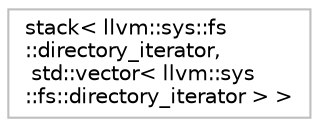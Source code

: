 digraph "Graphical Class Hierarchy"
{
 // LATEX_PDF_SIZE
  bgcolor="transparent";
  edge [fontname="Helvetica",fontsize="10",labelfontname="Helvetica",labelfontsize="10"];
  node [fontname="Helvetica",fontsize="10",shape=record];
  rankdir="LR";
  Node0 [label="stack\< llvm::sys::fs\l::directory_iterator,\l std::vector\< llvm::sys\l::fs::directory_iterator \> \>",height=0.2,width=0.4,color="grey75",tooltip=" "];
}
